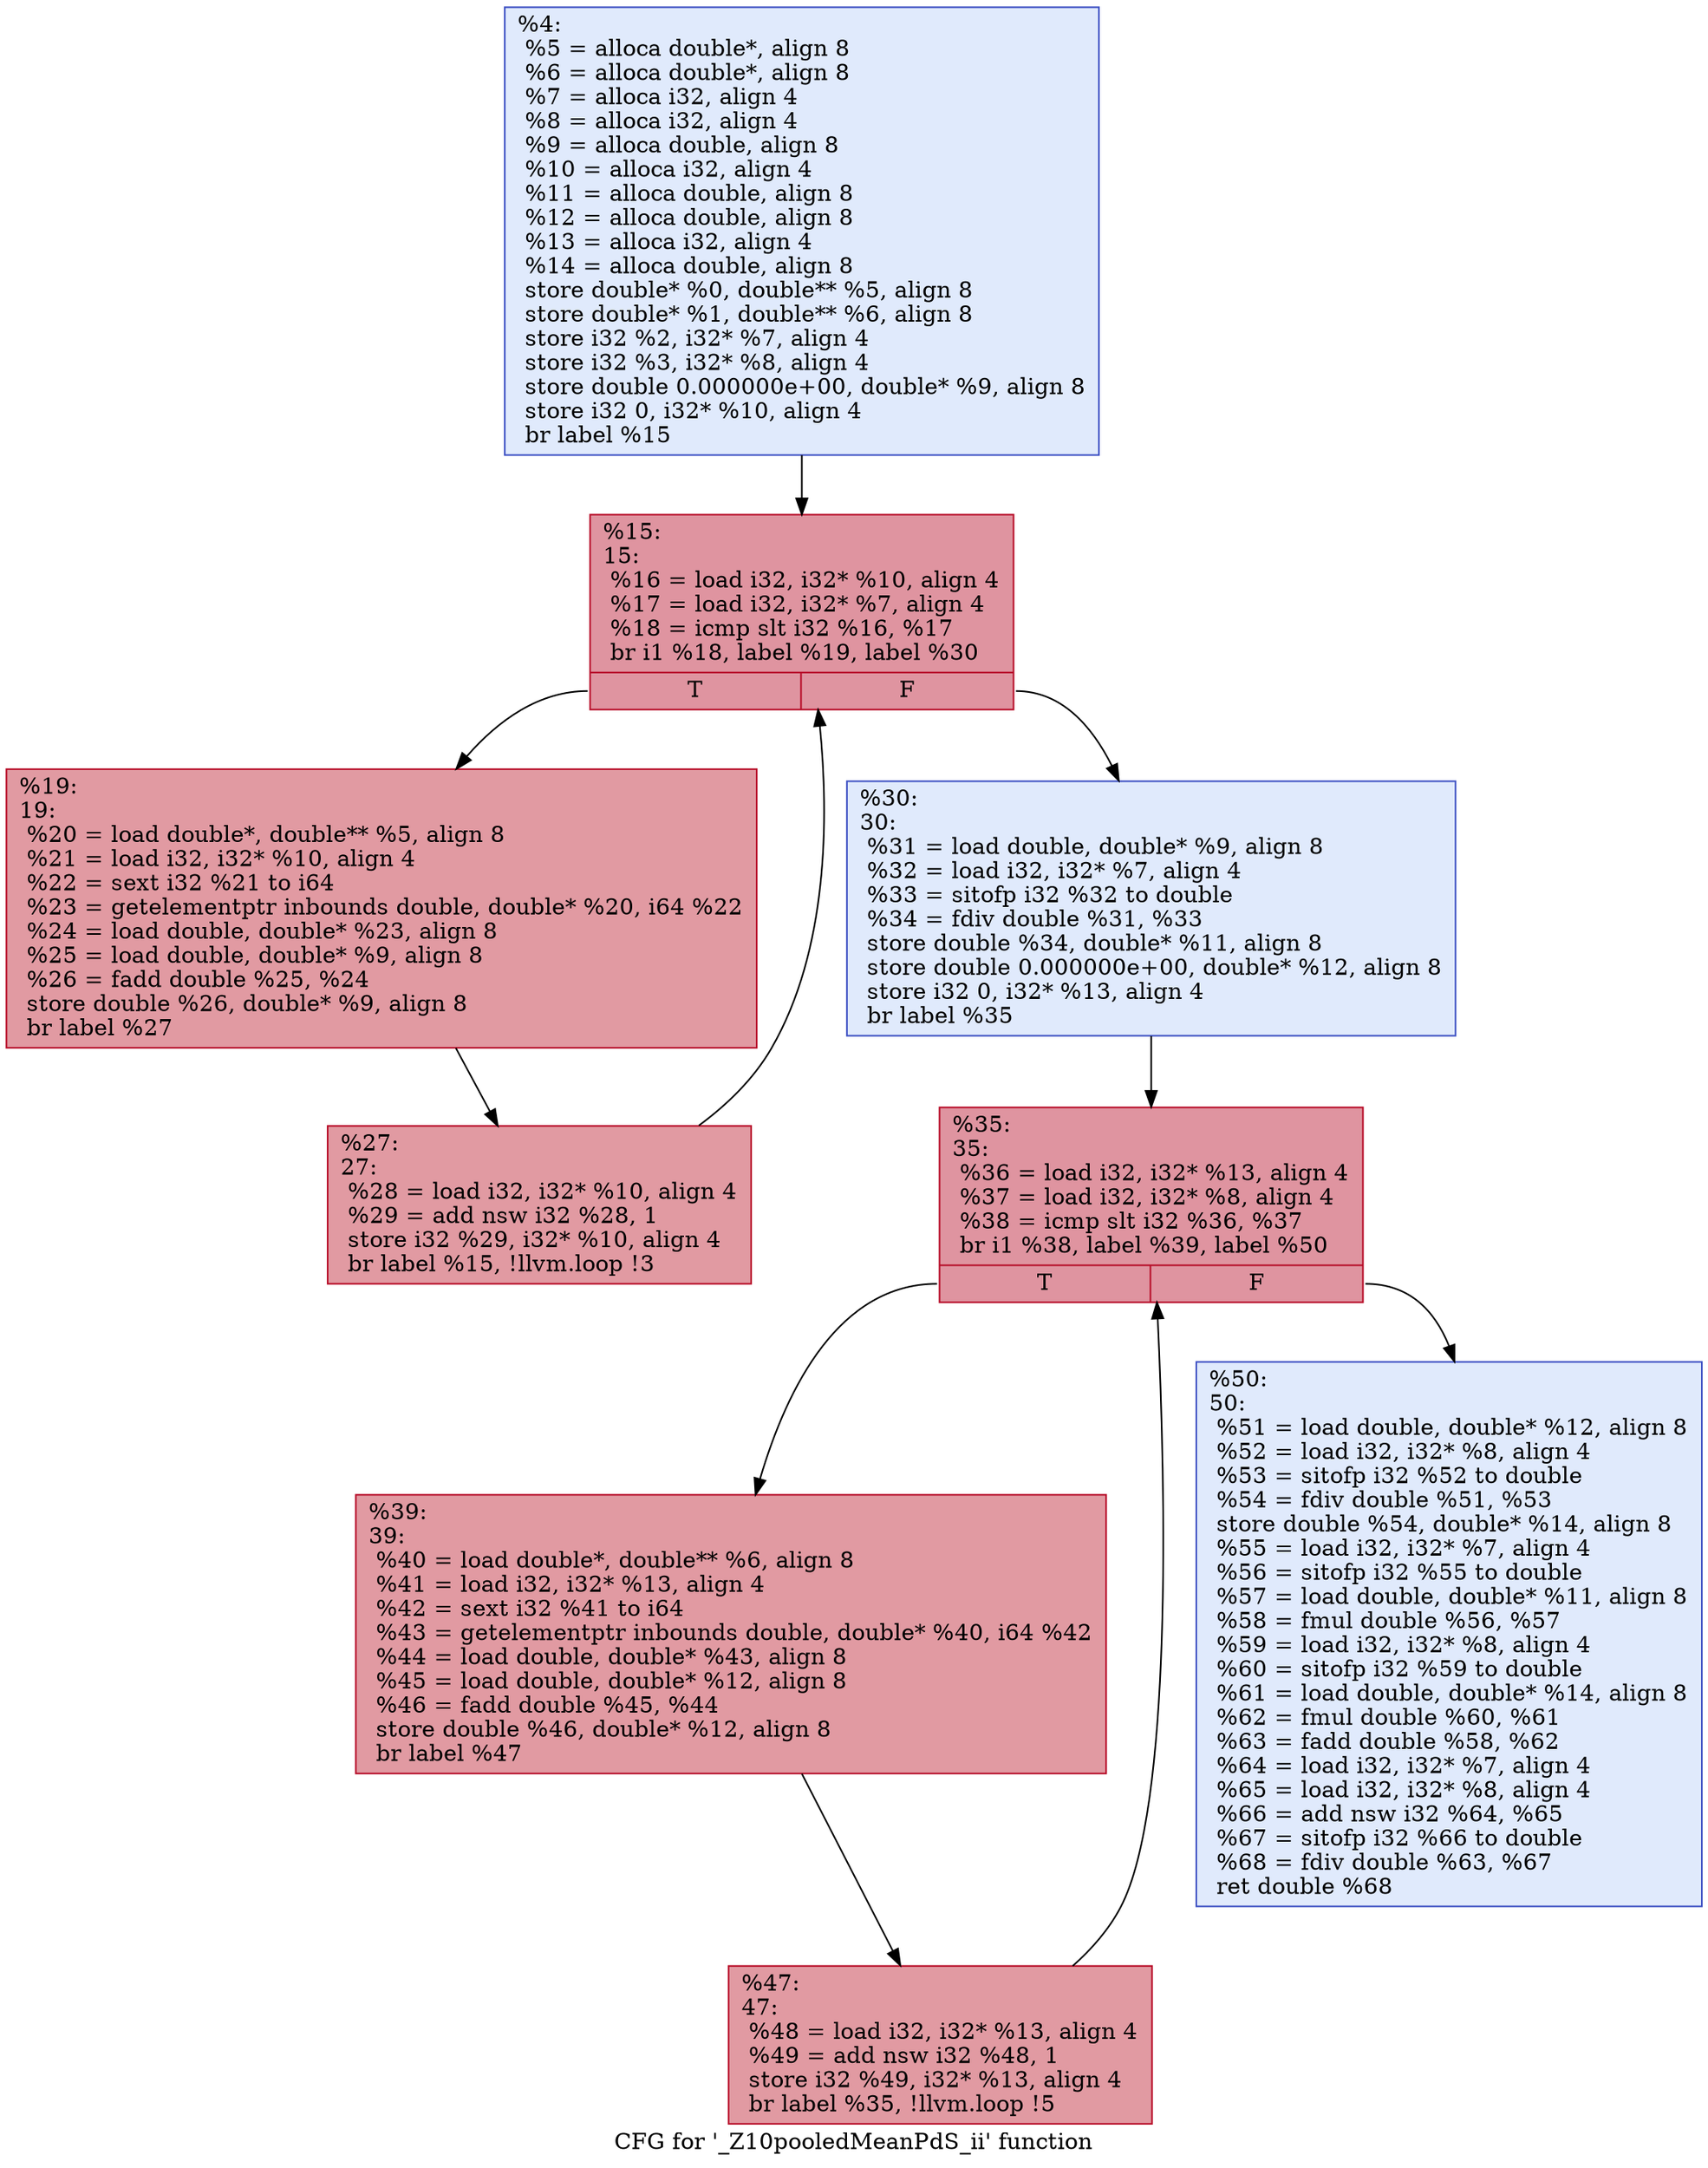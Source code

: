 digraph "CFG for '_Z10pooledMeanPdS_ii' function" {
	label="CFG for '_Z10pooledMeanPdS_ii' function";

	Node0x19c5e8c22e0 [shape=record,color="#3d50c3ff", style=filled, fillcolor="#b9d0f970",label="{%4:\l  %5 = alloca double*, align 8\l  %6 = alloca double*, align 8\l  %7 = alloca i32, align 4\l  %8 = alloca i32, align 4\l  %9 = alloca double, align 8\l  %10 = alloca i32, align 4\l  %11 = alloca double, align 8\l  %12 = alloca double, align 8\l  %13 = alloca i32, align 4\l  %14 = alloca double, align 8\l  store double* %0, double** %5, align 8\l  store double* %1, double** %6, align 8\l  store i32 %2, i32* %7, align 4\l  store i32 %3, i32* %8, align 4\l  store double 0.000000e+00, double* %9, align 8\l  store i32 0, i32* %10, align 4\l  br label %15\l}"];
	Node0x19c5e8c22e0 -> Node0x19c5e8c2330;
	Node0x19c5e8c2330 [shape=record,color="#b70d28ff", style=filled, fillcolor="#b70d2870",label="{%15:\l15:                                               \l  %16 = load i32, i32* %10, align 4\l  %17 = load i32, i32* %7, align 4\l  %18 = icmp slt i32 %16, %17\l  br i1 %18, label %19, label %30\l|{<s0>T|<s1>F}}"];
	Node0x19c5e8c2330:s0 -> Node0x19c5e8c1700;
	Node0x19c5e8c2330:s1 -> Node0x19c5e8c0a80;
	Node0x19c5e8c1700 [shape=record,color="#b70d28ff", style=filled, fillcolor="#bb1b2c70",label="{%19:\l19:                                               \l  %20 = load double*, double** %5, align 8\l  %21 = load i32, i32* %10, align 4\l  %22 = sext i32 %21 to i64\l  %23 = getelementptr inbounds double, double* %20, i64 %22\l  %24 = load double, double* %23, align 8\l  %25 = load double, double* %9, align 8\l  %26 = fadd double %25, %24\l  store double %26, double* %9, align 8\l  br label %27\l}"];
	Node0x19c5e8c1700 -> Node0x19c5e8c10c0;
	Node0x19c5e8c10c0 [shape=record,color="#b70d28ff", style=filled, fillcolor="#bb1b2c70",label="{%27:\l27:                                               \l  %28 = load i32, i32* %10, align 4\l  %29 = add nsw i32 %28, 1\l  store i32 %29, i32* %10, align 4\l  br label %15, !llvm.loop !3\l}"];
	Node0x19c5e8c10c0 -> Node0x19c5e8c2330;
	Node0x19c5e8c0a80 [shape=record,color="#3d50c3ff", style=filled, fillcolor="#b9d0f970",label="{%30:\l30:                                               \l  %31 = load double, double* %9, align 8\l  %32 = load i32, i32* %7, align 4\l  %33 = sitofp i32 %32 to double\l  %34 = fdiv double %31, %33\l  store double %34, double* %11, align 8\l  store double 0.000000e+00, double* %12, align 8\l  store i32 0, i32* %13, align 4\l  br label %35\l}"];
	Node0x19c5e8c0a80 -> Node0x19c5e8c0c10;
	Node0x19c5e8c0c10 [shape=record,color="#b70d28ff", style=filled, fillcolor="#b70d2870",label="{%35:\l35:                                               \l  %36 = load i32, i32* %13, align 4\l  %37 = load i32, i32* %8, align 4\l  %38 = icmp slt i32 %36, %37\l  br i1 %38, label %39, label %50\l|{<s0>T|<s1>F}}"];
	Node0x19c5e8c0c10:s0 -> Node0x19c5e8c1b10;
	Node0x19c5e8c0c10:s1 -> Node0x19c5e8c0cb0;
	Node0x19c5e8c1b10 [shape=record,color="#b70d28ff", style=filled, fillcolor="#bb1b2c70",label="{%39:\l39:                                               \l  %40 = load double*, double** %6, align 8\l  %41 = load i32, i32* %13, align 4\l  %42 = sext i32 %41 to i64\l  %43 = getelementptr inbounds double, double* %40, i64 %42\l  %44 = load double, double* %43, align 8\l  %45 = load double, double* %12, align 8\l  %46 = fadd double %45, %44\l  store double %46, double* %12, align 8\l  br label %47\l}"];
	Node0x19c5e8c1b10 -> Node0x19c5e8c0fd0;
	Node0x19c5e8c0fd0 [shape=record,color="#b70d28ff", style=filled, fillcolor="#bb1b2c70",label="{%47:\l47:                                               \l  %48 = load i32, i32* %13, align 4\l  %49 = add nsw i32 %48, 1\l  store i32 %49, i32* %13, align 4\l  br label %35, !llvm.loop !5\l}"];
	Node0x19c5e8c0fd0 -> Node0x19c5e8c0c10;
	Node0x19c5e8c0cb0 [shape=record,color="#3d50c3ff", style=filled, fillcolor="#b9d0f970",label="{%50:\l50:                                               \l  %51 = load double, double* %12, align 8\l  %52 = load i32, i32* %8, align 4\l  %53 = sitofp i32 %52 to double\l  %54 = fdiv double %51, %53\l  store double %54, double* %14, align 8\l  %55 = load i32, i32* %7, align 4\l  %56 = sitofp i32 %55 to double\l  %57 = load double, double* %11, align 8\l  %58 = fmul double %56, %57\l  %59 = load i32, i32* %8, align 4\l  %60 = sitofp i32 %59 to double\l  %61 = load double, double* %14, align 8\l  %62 = fmul double %60, %61\l  %63 = fadd double %58, %62\l  %64 = load i32, i32* %7, align 4\l  %65 = load i32, i32* %8, align 4\l  %66 = add nsw i32 %64, %65\l  %67 = sitofp i32 %66 to double\l  %68 = fdiv double %63, %67\l  ret double %68\l}"];
}
